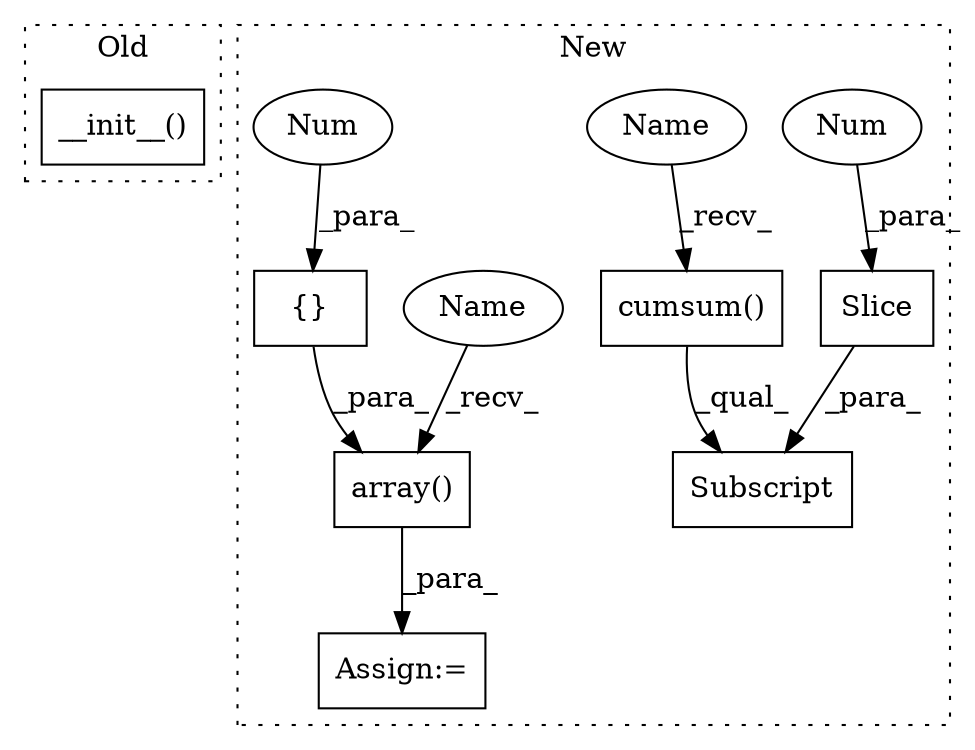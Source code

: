 digraph G {
subgraph cluster0 {
1 [label="__init__()" a="75" s="3393,3478" l="41,15" shape="box"];
label = "Old";
style="dotted";
}
subgraph cluster1 {
2 [label="array()" a="75" s="4763,4820" l="9,1" shape="box"];
3 [label="cumsum()" a="75" s="4777,4813" l="10,1" shape="box"];
4 [label="Subscript" a="63" s="4777,0" l="42,0" shape="box"];
5 [label="{}" a="59" s="4772,4819" l="1,0" shape="box"];
6 [label="Slice" a="80" s="4815" l="3" shape="box"];
7 [label="Num" a="76" s="4816" l="2" shape="ellipse"];
8 [label="Num" a="76" s="4773" l="1" shape="ellipse"];
9 [label="Assign:=" a="68" s="4760" l="3" shape="box"];
10 [label="Name" a="87" s="4777" l="2" shape="ellipse"];
11 [label="Name" a="87" s="4763" l="2" shape="ellipse"];
label = "New";
style="dotted";
}
2 -> 9 [label="_para_"];
3 -> 4 [label="_qual_"];
5 -> 2 [label="_para_"];
6 -> 4 [label="_para_"];
7 -> 6 [label="_para_"];
8 -> 5 [label="_para_"];
10 -> 3 [label="_recv_"];
11 -> 2 [label="_recv_"];
}